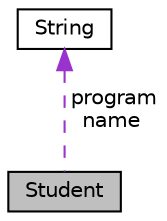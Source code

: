 digraph "Student"
{
 // LATEX_PDF_SIZE
  edge [fontname="Helvetica",fontsize="10",labelfontname="Helvetica",labelfontsize="10"];
  node [fontname="Helvetica",fontsize="10",shape=record];
  Node1 [label="Student",height=0.2,width=0.4,color="black", fillcolor="grey75", style="filled", fontcolor="black",tooltip=" "];
  Node2 -> Node1 [dir="back",color="darkorchid3",fontsize="10",style="dashed",label=" program\nname" ,fontname="Helvetica"];
  Node2 [label="String",height=0.2,width=0.4,color="black", fillcolor="white", style="filled",URL="$class_string.html",tooltip=" "];
}
